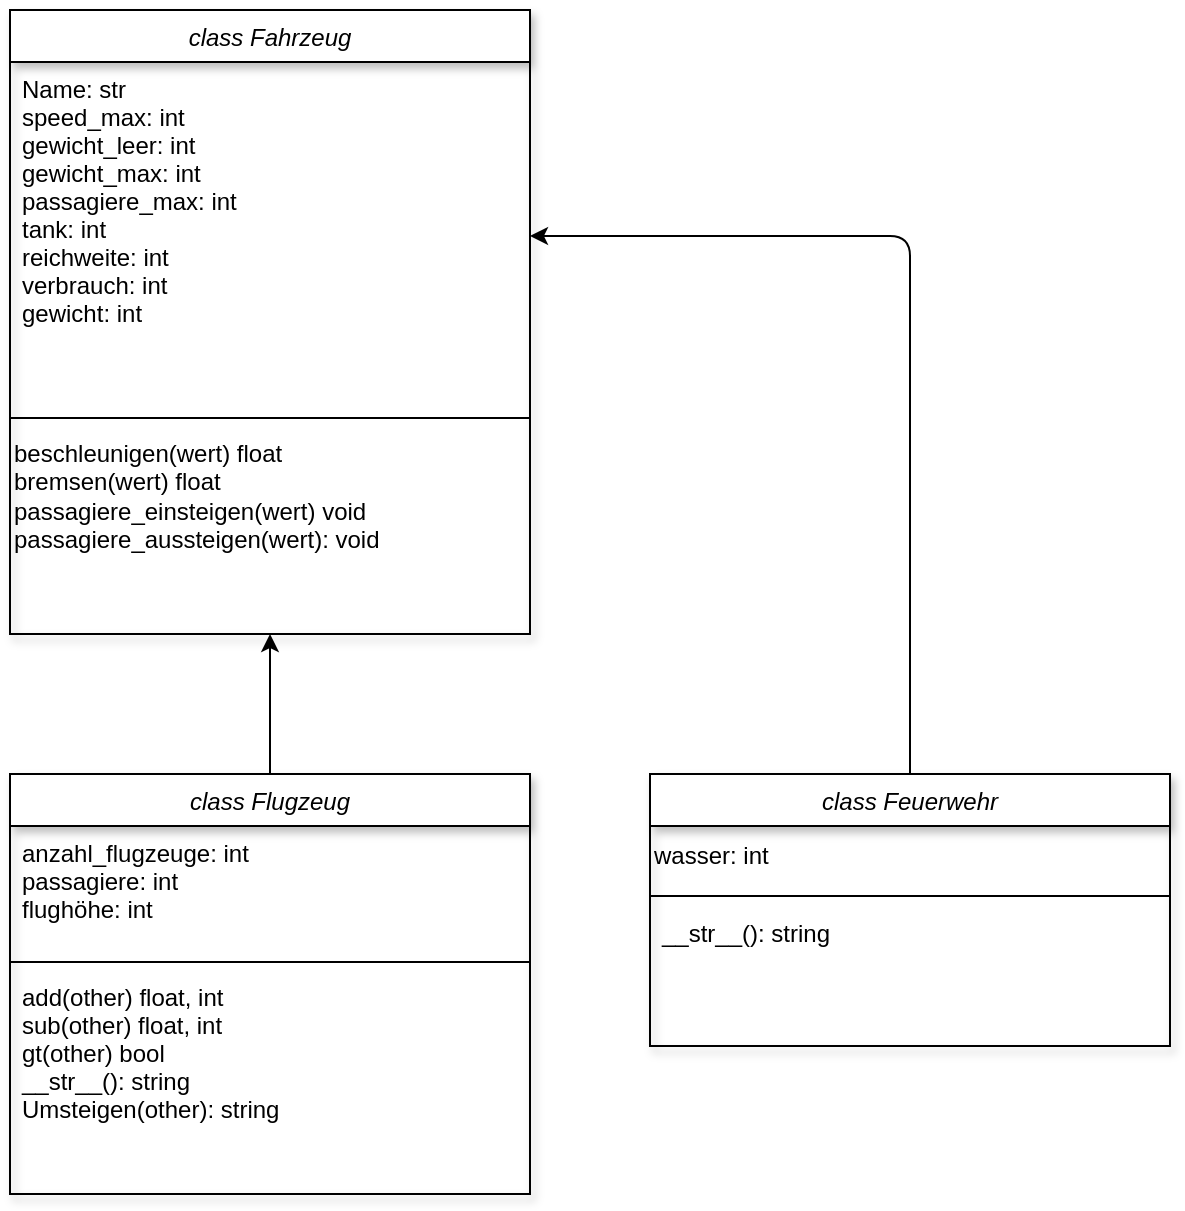 <mxfile>
    <diagram id="C5RBs43oDa-KdzZeNtuy" name="Flugzeug">
        <mxGraphModel dx="1317" dy="1718" grid="1" gridSize="10" guides="1" tooltips="1" connect="1" arrows="1" fold="1" page="1" pageScale="1" pageWidth="827" pageHeight="1169" math="0" shadow="0">
            <root>
                <mxCell id="WIyWlLk6GJQsqaUBKTNV-0"/>
                <mxCell id="WIyWlLk6GJQsqaUBKTNV-1" parent="WIyWlLk6GJQsqaUBKTNV-0"/>
                <mxCell id="a_EGpLdE-8I7ZxJAhZ7y-4" value="" style="edgeStyle=none;html=1;entryX=0.5;entryY=1;entryDx=0;entryDy=0;" parent="WIyWlLk6GJQsqaUBKTNV-1" source="zkfFHV4jXpPFQw0GAbJ--0" target="a_EGpLdE-8I7ZxJAhZ7y-0" edge="1">
                    <mxGeometry relative="1" as="geometry">
                        <mxPoint x="350" y="-462" as="targetPoint"/>
                    </mxGeometry>
                </mxCell>
                <mxCell id="zkfFHV4jXpPFQw0GAbJ--0" value="class Flugzeug" style="swimlane;fontStyle=2;align=center;verticalAlign=top;childLayout=stackLayout;horizontal=1;startSize=26;horizontalStack=0;resizeParent=1;resizeLast=0;collapsible=1;marginBottom=0;rounded=0;shadow=1;strokeWidth=1;" parent="WIyWlLk6GJQsqaUBKTNV-1" vertex="1">
                    <mxGeometry x="220" y="-410" width="260" height="210" as="geometry">
                        <mxRectangle x="220" y="50" width="160" height="26" as="alternateBounds"/>
                    </mxGeometry>
                </mxCell>
                <mxCell id="zkfFHV4jXpPFQw0GAbJ--3" value="anzahl_flugzeuge: int&#10;passagiere: int&#10;flughöhe: int&#10;" style="text;align=left;verticalAlign=top;spacingLeft=4;spacingRight=4;overflow=hidden;rotatable=0;points=[[0,0.5],[1,0.5]];portConstraint=eastwest;rounded=0;shadow=0;html=0;" parent="zkfFHV4jXpPFQw0GAbJ--0" vertex="1">
                    <mxGeometry y="26" width="260" height="64" as="geometry"/>
                </mxCell>
                <mxCell id="zkfFHV4jXpPFQw0GAbJ--4" value="" style="line;html=1;strokeWidth=1;align=left;verticalAlign=middle;spacingTop=-1;spacingLeft=3;spacingRight=3;rotatable=0;labelPosition=right;points=[];portConstraint=eastwest;" parent="zkfFHV4jXpPFQw0GAbJ--0" vertex="1">
                    <mxGeometry y="90" width="260" height="8" as="geometry"/>
                </mxCell>
                <mxCell id="zkfFHV4jXpPFQw0GAbJ--5" value="add(other) float, int&#10;sub(other) float, int&#10;gt(other) bool&#10;__str__(): string&#10;Umsteigen(other): string" style="text;align=left;verticalAlign=top;spacingLeft=4;spacingRight=4;overflow=hidden;rotatable=0;points=[[0,0.5],[1,0.5]];portConstraint=eastwest;" parent="zkfFHV4jXpPFQw0GAbJ--0" vertex="1">
                    <mxGeometry y="98" width="260" height="112" as="geometry"/>
                </mxCell>
                <mxCell id="a_EGpLdE-8I7ZxJAhZ7y-0" value="class Fahrzeug" style="swimlane;fontStyle=2;align=center;verticalAlign=top;childLayout=stackLayout;horizontal=1;startSize=26;horizontalStack=0;resizeParent=1;resizeLast=0;collapsible=1;marginBottom=0;rounded=0;shadow=1;strokeWidth=1;" parent="WIyWlLk6GJQsqaUBKTNV-1" vertex="1">
                    <mxGeometry x="220" y="-792" width="260" height="312" as="geometry">
                        <mxRectangle x="220" y="50" width="160" height="26" as="alternateBounds"/>
                    </mxGeometry>
                </mxCell>
                <mxCell id="a_EGpLdE-8I7ZxJAhZ7y-1" value="Name: str&#10;speed_max: int&#10;gewicht_leer: int&#10;gewicht_max: int&#10;passagiere_max: int&#10;tank: int&#10;reichweite: int&#10;verbrauch: int&#10;gewicht: int" style="text;align=left;verticalAlign=top;spacingLeft=4;spacingRight=4;overflow=hidden;rotatable=0;points=[[0,0.5],[1,0.5]];portConstraint=eastwest;rounded=0;shadow=0;html=0;" parent="a_EGpLdE-8I7ZxJAhZ7y-0" vertex="1">
                    <mxGeometry y="26" width="260" height="174" as="geometry"/>
                </mxCell>
                <mxCell id="a_EGpLdE-8I7ZxJAhZ7y-2" value="" style="line;html=1;strokeWidth=1;align=left;verticalAlign=middle;spacingTop=-1;spacingLeft=3;spacingRight=3;rotatable=0;labelPosition=right;points=[];portConstraint=eastwest;" parent="a_EGpLdE-8I7ZxJAhZ7y-0" vertex="1">
                    <mxGeometry y="200" width="260" height="8" as="geometry"/>
                </mxCell>
                <mxCell id="0" value="&lt;span style=&quot;&quot;&gt;beschleunigen(wert) float&lt;/span&gt;&lt;br style=&quot;padding: 0px; margin: 0px;&quot;&gt;&lt;span style=&quot;&quot;&gt;bremsen(wert) float&lt;/span&gt;&lt;br style=&quot;padding: 0px; margin: 0px;&quot;&gt;&lt;span style=&quot;&quot;&gt;passagiere_einsteigen(wert) void&lt;/span&gt;&lt;br style=&quot;padding: 0px; margin: 0px;&quot;&gt;&lt;span style=&quot;&quot;&gt;passagiere_aussteigen(wert): void&lt;/span&gt;" style="text;html=1;align=left;verticalAlign=middle;resizable=0;points=[];autosize=1;strokeColor=none;fillColor=none;" parent="a_EGpLdE-8I7ZxJAhZ7y-0" vertex="1">
                    <mxGeometry y="208" width="260" height="70" as="geometry"/>
                </mxCell>
                <mxCell id="6" value="" style="edgeStyle=none;html=1;" parent="WIyWlLk6GJQsqaUBKTNV-1" source="1" target="a_EGpLdE-8I7ZxJAhZ7y-1" edge="1">
                    <mxGeometry relative="1" as="geometry">
                        <Array as="points">
                            <mxPoint x="670" y="-679"/>
                        </Array>
                    </mxGeometry>
                </mxCell>
                <mxCell id="1" value="class Feuerwehr" style="swimlane;fontStyle=2;align=center;verticalAlign=top;childLayout=stackLayout;horizontal=1;startSize=26;horizontalStack=0;resizeParent=1;resizeLast=0;collapsible=1;marginBottom=0;rounded=0;shadow=1;strokeWidth=1;" parent="WIyWlLk6GJQsqaUBKTNV-1" vertex="1">
                    <mxGeometry x="540" y="-410" width="260" height="136" as="geometry">
                        <mxRectangle x="220" y="50" width="160" height="26" as="alternateBounds"/>
                    </mxGeometry>
                </mxCell>
                <mxCell id="5" value="wasser: int&lt;br&gt;" style="text;html=1;align=left;verticalAlign=middle;resizable=0;points=[];autosize=1;strokeColor=none;fillColor=none;" parent="1" vertex="1">
                    <mxGeometry y="26" width="260" height="30" as="geometry"/>
                </mxCell>
                <mxCell id="3" value="" style="line;html=1;strokeWidth=1;align=left;verticalAlign=middle;spacingTop=-1;spacingLeft=3;spacingRight=3;rotatable=0;labelPosition=right;points=[];portConstraint=eastwest;" parent="1" vertex="1">
                    <mxGeometry y="56" width="260" height="10" as="geometry"/>
                </mxCell>
                <mxCell id="4" value="__str__(): string&#10;" style="text;align=left;verticalAlign=top;spacingLeft=4;spacingRight=4;overflow=hidden;rotatable=0;points=[[0,0.5],[1,0.5]];portConstraint=eastwest;" parent="1" vertex="1">
                    <mxGeometry y="66" width="260" height="70" as="geometry"/>
                </mxCell>
            </root>
        </mxGraphModel>
    </diagram>
    <diagram id="TYIyRXOuca1dYvEWABh8" name="Flughafen">
        <mxGraphModel dx="1317" dy="549" grid="1" gridSize="10" guides="1" tooltips="1" connect="1" arrows="1" fold="1" page="1" pageScale="1" pageWidth="850" pageHeight="1100" math="0" shadow="0">
            <root>
                <mxCell id="0"/>
                <mxCell id="1" parent="0"/>
                <mxCell id="BaKExmYVio5iCVP4UsTa-8" value="" style="edgeStyle=none;html=1;" parent="1" source="ksPFIGAJBLskk0MnnyNh-1" target="BaKExmYVio5iCVP4UsTa-6" edge="1">
                    <mxGeometry relative="1" as="geometry"/>
                </mxCell>
                <mxCell id="ksPFIGAJBLskk0MnnyNh-1" value="class Flughafen" style="swimlane;fontStyle=2;align=center;verticalAlign=top;childLayout=stackLayout;horizontal=1;startSize=26;horizontalStack=0;resizeParent=1;resizeLast=0;collapsible=1;marginBottom=0;rounded=0;shadow=1;strokeWidth=1;" parent="1" vertex="1">
                    <mxGeometry x="250" y="350" width="260" height="220" as="geometry">
                        <mxRectangle x="220" y="50" width="160" height="26" as="alternateBounds"/>
                    </mxGeometry>
                </mxCell>
                <mxCell id="ksPFIGAJBLskk0MnnyNh-2" value="name: string&#10;flugzeuge: [flugzeug]&#10;parkpos: string&#10;" style="text;align=left;verticalAlign=top;spacingLeft=4;spacingRight=4;overflow=hidden;rotatable=0;points=[[0,0.5],[1,0.5]];portConstraint=eastwest;rounded=0;shadow=0;html=0;" parent="ksPFIGAJBLskk0MnnyNh-1" vertex="1">
                    <mxGeometry y="26" width="260" height="74" as="geometry"/>
                </mxCell>
                <mxCell id="ksPFIGAJBLskk0MnnyNh-3" value="" style="line;html=1;strokeWidth=1;align=left;verticalAlign=middle;spacingTop=-1;spacingLeft=3;spacingRight=3;rotatable=0;labelPosition=right;points=[];portConstraint=eastwest;" parent="ksPFIGAJBLskk0MnnyNh-1" vertex="1">
                    <mxGeometry y="100" width="260" height="8" as="geometry"/>
                </mxCell>
                <mxCell id="ksPFIGAJBLskk0MnnyNh-4" value="flugzeug_landen(): void&#10;flugzeug_starten(): void&#10;count_personen(): int&#10;count_flugzeuge(): int&#10;__str__(): string&#10;get_flugzeuge(): string&#10;aussteigen(flugzeug): string" style="text;align=left;verticalAlign=top;spacingLeft=4;spacingRight=4;overflow=hidden;rotatable=0;points=[[0,0.5],[1,0.5]];portConstraint=eastwest;" parent="ksPFIGAJBLskk0MnnyNh-1" vertex="1">
                    <mxGeometry y="108" width="260" height="112" as="geometry"/>
                </mxCell>
                <mxCell id="BaKExmYVio5iCVP4UsTa-1" value="abc Gebäude" style="swimlane;fontStyle=2;align=center;verticalAlign=top;childLayout=stackLayout;horizontal=1;startSize=26;horizontalStack=0;resizeParent=1;resizeLast=0;collapsible=1;marginBottom=0;rounded=0;shadow=1;strokeWidth=1;" parent="1" vertex="1">
                    <mxGeometry x="250" y="50" width="260" height="240" as="geometry">
                        <mxRectangle x="220" y="50" width="160" height="26" as="alternateBounds"/>
                    </mxGeometry>
                </mxCell>
                <mxCell id="BaKExmYVio5iCVP4UsTa-5" value="&lt;span style=&quot;text-align: left;&quot;&gt;personen_gebäude: int&lt;/span&gt;" style="text;html=1;align=center;verticalAlign=middle;resizable=0;points=[];autosize=1;strokeColor=none;fillColor=none;" parent="BaKExmYVio5iCVP4UsTa-1" vertex="1">
                    <mxGeometry y="26" width="260" height="30" as="geometry"/>
                </mxCell>
                <mxCell id="BaKExmYVio5iCVP4UsTa-3" value="" style="line;html=1;strokeWidth=1;align=left;verticalAlign=middle;spacingTop=-1;spacingLeft=3;spacingRight=3;rotatable=0;labelPosition=right;points=[];portConstraint=eastwest;" parent="BaKExmYVio5iCVP4UsTa-1" vertex="1">
                    <mxGeometry y="56" width="260" height="154" as="geometry"/>
                </mxCell>
                <mxCell id="BaKExmYVio5iCVP4UsTa-6" value="gebäude_reinigen(): void" style="text;html=1;align=center;verticalAlign=middle;resizable=0;points=[];autosize=1;strokeColor=none;fillColor=none;" parent="BaKExmYVio5iCVP4UsTa-1" vertex="1">
                    <mxGeometry y="210" width="260" height="30" as="geometry"/>
                </mxCell>
            </root>
        </mxGraphModel>
    </diagram>
</mxfile>